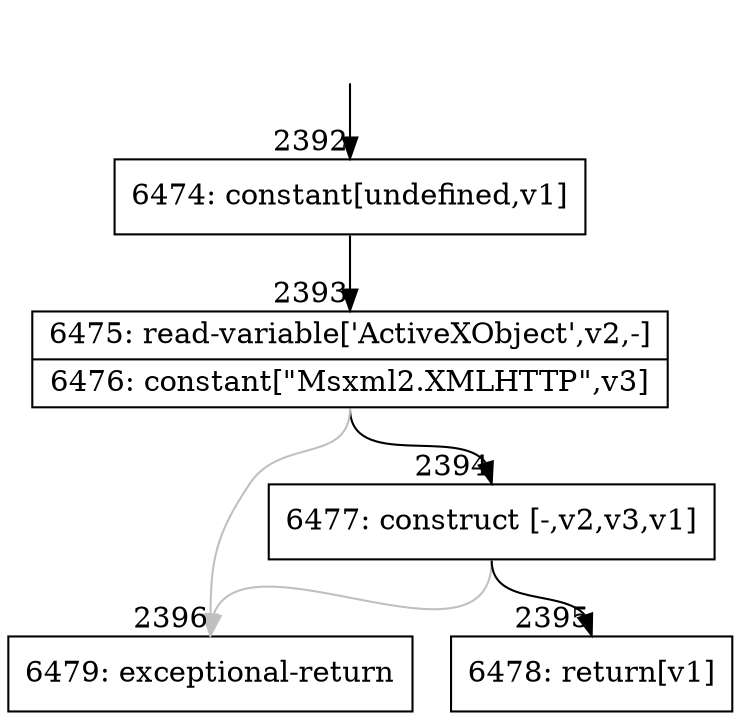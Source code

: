 digraph {
rankdir="TD"
BB_entry222[shape=none,label=""];
BB_entry222 -> BB2392 [tailport=s, headport=n, headlabel="    2392"]
BB2392 [shape=record label="{6474: constant[undefined,v1]}" ] 
BB2392 -> BB2393 [tailport=s, headport=n, headlabel="      2393"]
BB2393 [shape=record label="{6475: read-variable['ActiveXObject',v2,-]|6476: constant[\"Msxml2.XMLHTTP\",v3]}" ] 
BB2393 -> BB2394 [tailport=s, headport=n, headlabel="      2394"]
BB2393 -> BB2396 [tailport=s, headport=n, color=gray, headlabel="      2396"]
BB2394 [shape=record label="{6477: construct [-,v2,v3,v1]}" ] 
BB2394 -> BB2395 [tailport=s, headport=n, headlabel="      2395"]
BB2394 -> BB2396 [tailport=s, headport=n, color=gray]
BB2395 [shape=record label="{6478: return[v1]}" ] 
BB2396 [shape=record label="{6479: exceptional-return}" ] 
//#$~ 1646
}
